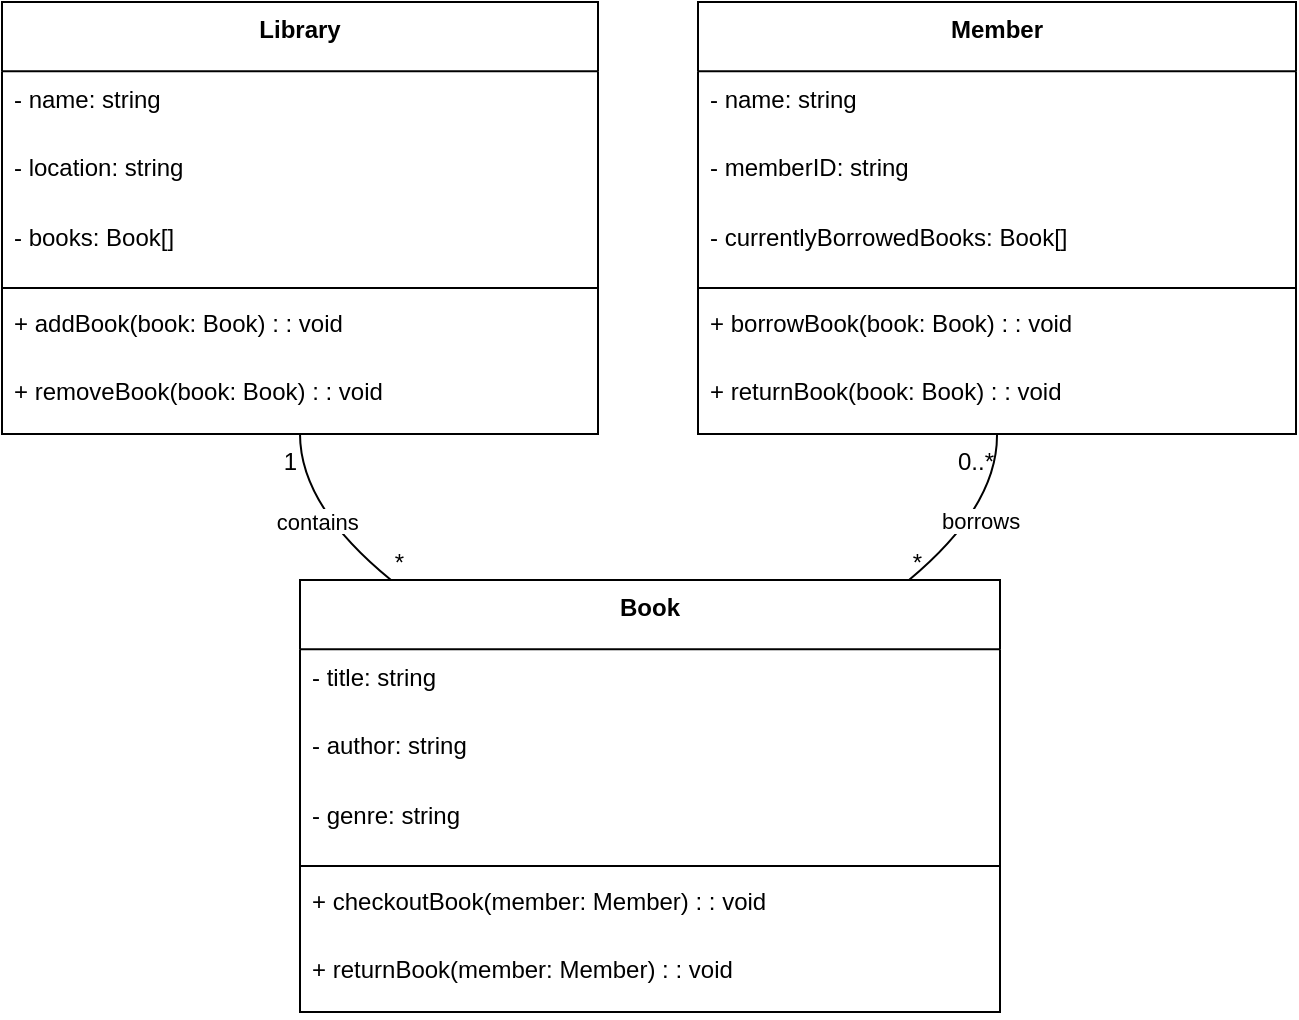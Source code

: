 <mxfile version="26.1.3">
  <diagram name="Page-1" id="2h1QkxN4bItiTv8M7_IV">
    <mxGraphModel>
      <root>
        <mxCell id="0" />
        <mxCell id="1" parent="0" />
        <mxCell id="2" value="Library" style="swimlane;fontStyle=1;align=center;verticalAlign=top;childLayout=stackLayout;horizontal=1;startSize=34.667;horizontalStack=0;resizeParent=1;resizeParentMax=0;resizeLast=0;collapsible=0;marginBottom=0;" vertex="1" parent="1">
          <mxGeometry x="8" y="8" width="298" height="216" as="geometry" />
        </mxCell>
        <mxCell id="3" value="- name: string" style="text;strokeColor=none;fillColor=none;align=left;verticalAlign=top;spacingLeft=4;spacingRight=4;overflow=hidden;rotatable=0;points=[[0,0.5],[1,0.5]];portConstraint=eastwest;" vertex="1" parent="2">
          <mxGeometry y="35" width="298" height="35" as="geometry" />
        </mxCell>
        <mxCell id="4" value="- location: string" style="text;strokeColor=none;fillColor=none;align=left;verticalAlign=top;spacingLeft=4;spacingRight=4;overflow=hidden;rotatable=0;points=[[0,0.5],[1,0.5]];portConstraint=eastwest;" vertex="1" parent="2">
          <mxGeometry y="69" width="298" height="35" as="geometry" />
        </mxCell>
        <mxCell id="5" value="- books: Book[]" style="text;strokeColor=none;fillColor=none;align=left;verticalAlign=top;spacingLeft=4;spacingRight=4;overflow=hidden;rotatable=0;points=[[0,0.5],[1,0.5]];portConstraint=eastwest;" vertex="1" parent="2">
          <mxGeometry y="104" width="298" height="35" as="geometry" />
        </mxCell>
        <mxCell id="6" style="line;strokeWidth=1;fillColor=none;align=left;verticalAlign=middle;spacingTop=-1;spacingLeft=3;spacingRight=3;rotatable=0;labelPosition=right;points=[];portConstraint=eastwest;strokeColor=inherit;" vertex="1" parent="2">
          <mxGeometry y="139" width="298" height="8" as="geometry" />
        </mxCell>
        <mxCell id="7" value="+ addBook(book: Book) : : void" style="text;strokeColor=none;fillColor=none;align=left;verticalAlign=top;spacingLeft=4;spacingRight=4;overflow=hidden;rotatable=0;points=[[0,0.5],[1,0.5]];portConstraint=eastwest;" vertex="1" parent="2">
          <mxGeometry y="147" width="298" height="35" as="geometry" />
        </mxCell>
        <mxCell id="8" value="+ removeBook(book: Book) : : void" style="text;strokeColor=none;fillColor=none;align=left;verticalAlign=top;spacingLeft=4;spacingRight=4;overflow=hidden;rotatable=0;points=[[0,0.5],[1,0.5]];portConstraint=eastwest;" vertex="1" parent="2">
          <mxGeometry y="181" width="298" height="35" as="geometry" />
        </mxCell>
        <mxCell id="9" value="Book" style="swimlane;fontStyle=1;align=center;verticalAlign=top;childLayout=stackLayout;horizontal=1;startSize=34.667;horizontalStack=0;resizeParent=1;resizeParentMax=0;resizeLast=0;collapsible=0;marginBottom=0;" vertex="1" parent="1">
          <mxGeometry x="157" y="297" width="350" height="216" as="geometry" />
        </mxCell>
        <mxCell id="10" value="- title: string" style="text;strokeColor=none;fillColor=none;align=left;verticalAlign=top;spacingLeft=4;spacingRight=4;overflow=hidden;rotatable=0;points=[[0,0.5],[1,0.5]];portConstraint=eastwest;" vertex="1" parent="9">
          <mxGeometry y="35" width="350" height="35" as="geometry" />
        </mxCell>
        <mxCell id="11" value="- author: string" style="text;strokeColor=none;fillColor=none;align=left;verticalAlign=top;spacingLeft=4;spacingRight=4;overflow=hidden;rotatable=0;points=[[0,0.5],[1,0.5]];portConstraint=eastwest;" vertex="1" parent="9">
          <mxGeometry y="69" width="350" height="35" as="geometry" />
        </mxCell>
        <mxCell id="12" value="- genre: string" style="text;strokeColor=none;fillColor=none;align=left;verticalAlign=top;spacingLeft=4;spacingRight=4;overflow=hidden;rotatable=0;points=[[0,0.5],[1,0.5]];portConstraint=eastwest;" vertex="1" parent="9">
          <mxGeometry y="104" width="350" height="35" as="geometry" />
        </mxCell>
        <mxCell id="13" style="line;strokeWidth=1;fillColor=none;align=left;verticalAlign=middle;spacingTop=-1;spacingLeft=3;spacingRight=3;rotatable=0;labelPosition=right;points=[];portConstraint=eastwest;strokeColor=inherit;" vertex="1" parent="9">
          <mxGeometry y="139" width="350" height="8" as="geometry" />
        </mxCell>
        <mxCell id="14" value="+ checkoutBook(member: Member) : : void" style="text;strokeColor=none;fillColor=none;align=left;verticalAlign=top;spacingLeft=4;spacingRight=4;overflow=hidden;rotatable=0;points=[[0,0.5],[1,0.5]];portConstraint=eastwest;" vertex="1" parent="9">
          <mxGeometry y="147" width="350" height="35" as="geometry" />
        </mxCell>
        <mxCell id="15" value="+ returnBook(member: Member) : : void" style="text;strokeColor=none;fillColor=none;align=left;verticalAlign=top;spacingLeft=4;spacingRight=4;overflow=hidden;rotatable=0;points=[[0,0.5],[1,0.5]];portConstraint=eastwest;" vertex="1" parent="9">
          <mxGeometry y="181" width="350" height="35" as="geometry" />
        </mxCell>
        <mxCell id="16" value="Member" style="swimlane;fontStyle=1;align=center;verticalAlign=top;childLayout=stackLayout;horizontal=1;startSize=34.667;horizontalStack=0;resizeParent=1;resizeParentMax=0;resizeLast=0;collapsible=0;marginBottom=0;" vertex="1" parent="1">
          <mxGeometry x="356" y="8" width="299" height="216" as="geometry" />
        </mxCell>
        <mxCell id="17" value="- name: string" style="text;strokeColor=none;fillColor=none;align=left;verticalAlign=top;spacingLeft=4;spacingRight=4;overflow=hidden;rotatable=0;points=[[0,0.5],[1,0.5]];portConstraint=eastwest;" vertex="1" parent="16">
          <mxGeometry y="35" width="299" height="35" as="geometry" />
        </mxCell>
        <mxCell id="18" value="- memberID: string" style="text;strokeColor=none;fillColor=none;align=left;verticalAlign=top;spacingLeft=4;spacingRight=4;overflow=hidden;rotatable=0;points=[[0,0.5],[1,0.5]];portConstraint=eastwest;" vertex="1" parent="16">
          <mxGeometry y="69" width="299" height="35" as="geometry" />
        </mxCell>
        <mxCell id="19" value="- currentlyBorrowedBooks: Book[]" style="text;strokeColor=none;fillColor=none;align=left;verticalAlign=top;spacingLeft=4;spacingRight=4;overflow=hidden;rotatable=0;points=[[0,0.5],[1,0.5]];portConstraint=eastwest;" vertex="1" parent="16">
          <mxGeometry y="104" width="299" height="35" as="geometry" />
        </mxCell>
        <mxCell id="20" style="line;strokeWidth=1;fillColor=none;align=left;verticalAlign=middle;spacingTop=-1;spacingLeft=3;spacingRight=3;rotatable=0;labelPosition=right;points=[];portConstraint=eastwest;strokeColor=inherit;" vertex="1" parent="16">
          <mxGeometry y="139" width="299" height="8" as="geometry" />
        </mxCell>
        <mxCell id="21" value="+ borrowBook(book: Book) : : void" style="text;strokeColor=none;fillColor=none;align=left;verticalAlign=top;spacingLeft=4;spacingRight=4;overflow=hidden;rotatable=0;points=[[0,0.5],[1,0.5]];portConstraint=eastwest;" vertex="1" parent="16">
          <mxGeometry y="147" width="299" height="35" as="geometry" />
        </mxCell>
        <mxCell id="22" value="+ returnBook(book: Book) : : void" style="text;strokeColor=none;fillColor=none;align=left;verticalAlign=top;spacingLeft=4;spacingRight=4;overflow=hidden;rotatable=0;points=[[0,0.5],[1,0.5]];portConstraint=eastwest;" vertex="1" parent="16">
          <mxGeometry y="181" width="299" height="35" as="geometry" />
        </mxCell>
        <mxCell id="23" value="contains" style="curved=1;startArrow=none;endArrow=none;exitX=0.5;exitY=1;entryX=0.13;entryY=0;" edge="1" parent="1" source="2" target="9">
          <mxGeometry relative="1" as="geometry">
            <Array as="points">
              <mxPoint x="157" y="260" />
            </Array>
          </mxGeometry>
        </mxCell>
        <mxCell id="24" value="1" style="edgeLabel;resizable=0;labelBackgroundColor=none;fontSize=12;align=right;verticalAlign=top;" vertex="1" parent="23">
          <mxGeometry x="-1" relative="1" as="geometry" />
        </mxCell>
        <mxCell id="25" value="*" style="edgeLabel;resizable=0;labelBackgroundColor=none;fontSize=12;align=left;verticalAlign=bottom;" vertex="1" parent="23">
          <mxGeometry x="1" relative="1" as="geometry" />
        </mxCell>
        <mxCell id="26" value="borrows" style="curved=1;startArrow=none;endArrow=none;exitX=0.5;exitY=1;entryX=0.87;entryY=0;" edge="1" parent="1" source="16" target="9">
          <mxGeometry relative="1" as="geometry">
            <Array as="points">
              <mxPoint x="506" y="260" />
            </Array>
          </mxGeometry>
        </mxCell>
        <mxCell id="27" value="0..*" style="edgeLabel;resizable=0;labelBackgroundColor=none;fontSize=12;align=right;verticalAlign=top;" vertex="1" parent="26">
          <mxGeometry x="-1" relative="1" as="geometry" />
        </mxCell>
        <mxCell id="28" value="*" style="edgeLabel;resizable=0;labelBackgroundColor=none;fontSize=12;align=left;verticalAlign=bottom;" vertex="1" parent="26">
          <mxGeometry x="1" relative="1" as="geometry" />
        </mxCell>
      </root>
    </mxGraphModel>
  </diagram>
</mxfile>
